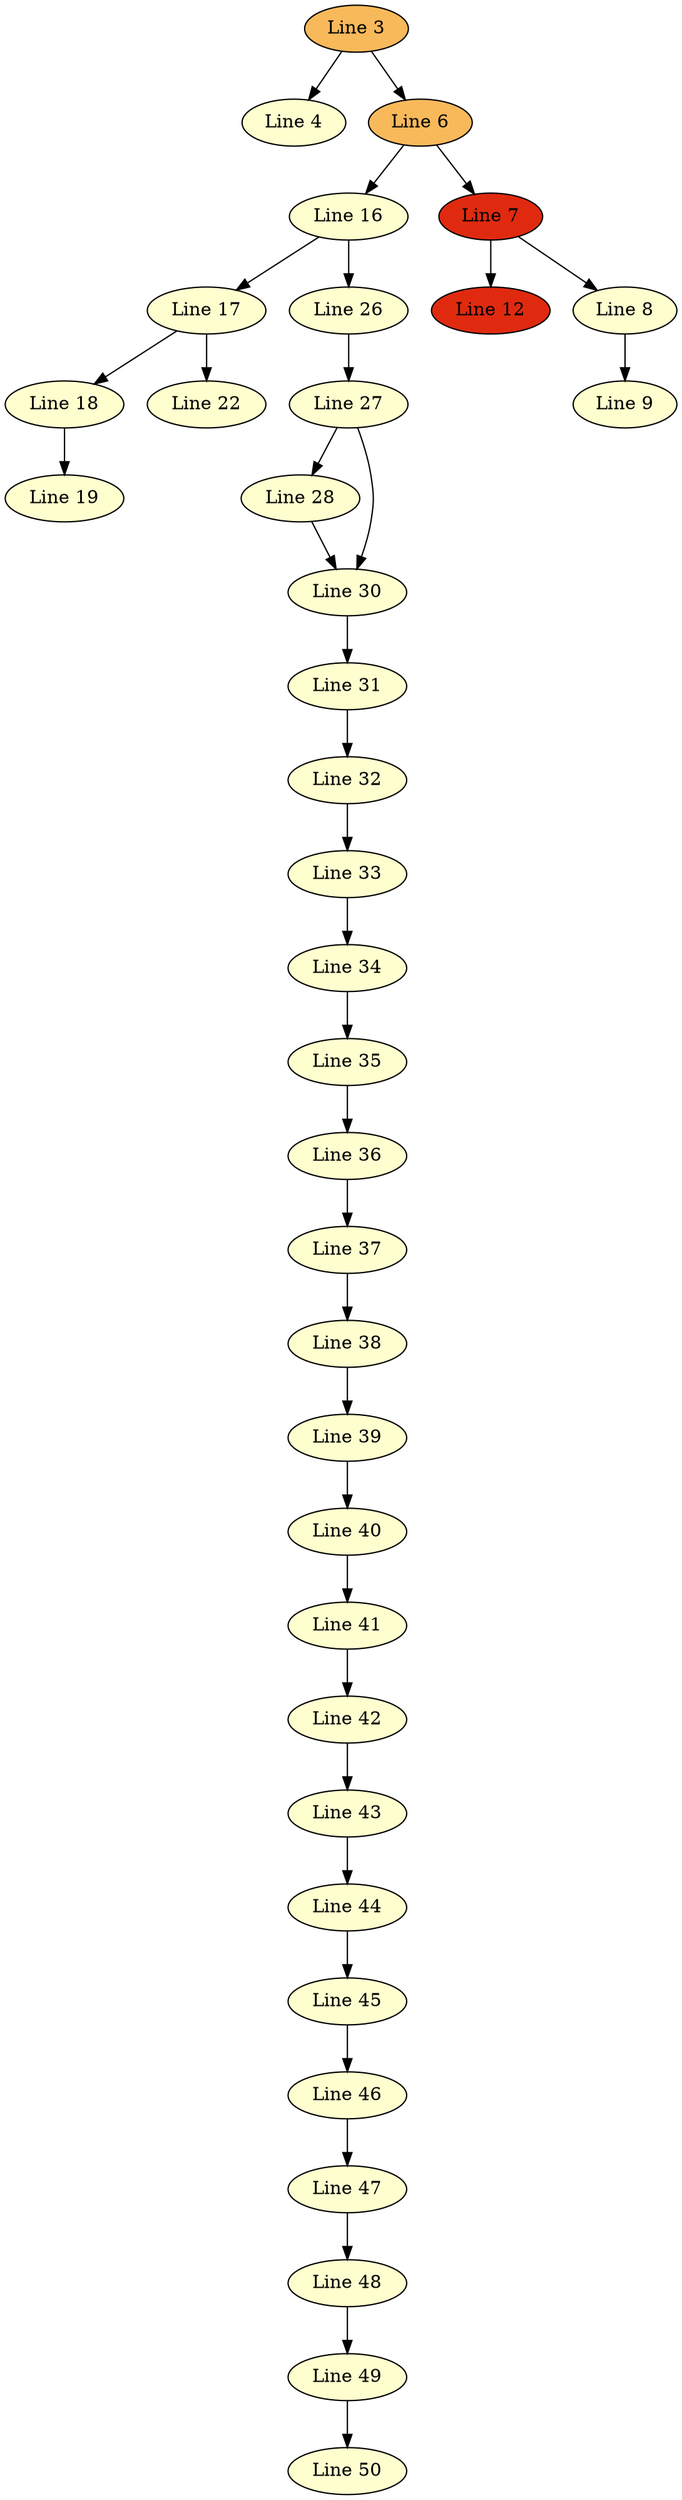 strict digraph {
Line12[label="Line 12", shape=ellipse, style=filled, fillcolor="#e02a0f"];
Line16[label="Line 16", shape=ellipse, style=filled, fillcolor="#fffecf"];
Line17[label="Line 17", shape=ellipse, style=filled, fillcolor="#fffecf"];
Line18[label="Line 18", shape=ellipse, style=filled, fillcolor="#fffecf"];
Line19[label="Line 19", shape=ellipse, style=filled, fillcolor="#fffecf"];
Line22[label="Line 22", shape=ellipse, style=filled, fillcolor="#fffecf"];
Line26[label="Line 26", shape=ellipse, style=filled, fillcolor="#fffecf"];
Line27[label="Line 27", shape=ellipse, style=filled, fillcolor="#fffecf"];
Line28[label="Line 28", shape=ellipse, style=filled, fillcolor="#fffecf"];
Line30[label="Line 30", shape=ellipse, style=filled, fillcolor="#fffecf"];
Line31[label="Line 31", shape=ellipse, style=filled, fillcolor="#fffecf"];
Line32[label="Line 32", shape=ellipse, style=filled, fillcolor="#fffecf"];
Line33[label="Line 33", shape=ellipse, style=filled, fillcolor="#fffecf"];
Line34[label="Line 34", shape=ellipse, style=filled, fillcolor="#fffecf"];
Line35[label="Line 35", shape=ellipse, style=filled, fillcolor="#fffecf"];
Line36[label="Line 36", shape=ellipse, style=filled, fillcolor="#fffecf"];
Line37[label="Line 37", shape=ellipse, style=filled, fillcolor="#fffecf"];
Line38[label="Line 38", shape=ellipse, style=filled, fillcolor="#fffecf"];
Line39[label="Line 39", shape=ellipse, style=filled, fillcolor="#fffecf"];
Line3[label="Line 3", shape=ellipse, style=filled, fillcolor="#f8b95b"];
Line40[label="Line 40", shape=ellipse, style=filled, fillcolor="#fffecf"];
Line41[label="Line 41", shape=ellipse, style=filled, fillcolor="#fffecf"];
Line42[label="Line 42", shape=ellipse, style=filled, fillcolor="#fffecf"];
Line43[label="Line 43", shape=ellipse, style=filled, fillcolor="#fffecf"];
Line44[label="Line 44", shape=ellipse, style=filled, fillcolor="#fffecf"];
Line45[label="Line 45", shape=ellipse, style=filled, fillcolor="#fffecf"];
Line46[label="Line 46", shape=ellipse, style=filled, fillcolor="#fffecf"];
Line47[label="Line 47", shape=ellipse, style=filled, fillcolor="#fffecf"];
Line48[label="Line 48", shape=ellipse, style=filled, fillcolor="#fffecf"];
Line49[label="Line 49", shape=ellipse, style=filled, fillcolor="#fffecf"];
Line4[label="Line 4", shape=ellipse, style=filled, fillcolor="#fffecf"];
Line50[label="Line 50", shape=ellipse, style=filled, fillcolor="#fffecf"];
Line6[label="Line 6", shape=ellipse, style=filled, fillcolor="#f8b95b"];
Line7[label="Line 7", shape=ellipse, style=filled, fillcolor="#e02a0f"];
Line8[label="Line 8", shape=ellipse, style=filled, fillcolor="#fffecf"];
Line9[label="Line 9", shape=ellipse, style=filled, fillcolor="#fffecf"];
"Line3" -> "Line4";
"Line3" -> "Line6";
"Line6" -> "Line7";
"Line6" -> "Line16";
"Line7" -> "Line8";
"Line7" -> "Line12";
"Line8" -> "Line9";
"Line16" -> "Line17";
"Line16" -> "Line26";
"Line17" -> "Line18";
"Line17" -> "Line22";
"Line18" -> "Line19";
"Line26" -> "Line27";
"Line27" -> "Line28";
"Line27" -> "Line30";
"Line28" -> "Line30";
"Line30" -> "Line31";
"Line31" -> "Line32";
"Line32" -> "Line33";
"Line33" -> "Line34";
"Line34" -> "Line35";
"Line35" -> "Line36";
"Line36" -> "Line37";
"Line37" -> "Line38";
"Line38" -> "Line39";
"Line39" -> "Line40";
"Line40" -> "Line41";
"Line41" -> "Line42";
"Line42" -> "Line43";
"Line43" -> "Line44";
"Line44" -> "Line45";
"Line45" -> "Line46";
"Line46" -> "Line47";
"Line47" -> "Line48";
"Line48" -> "Line49";
"Line49" -> "Line50";
}